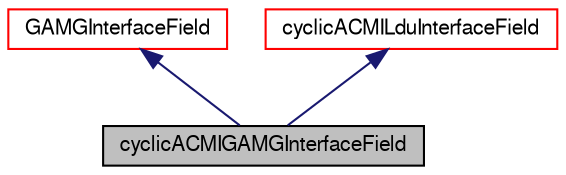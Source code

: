 digraph "cyclicACMIGAMGInterfaceField"
{
  bgcolor="transparent";
  edge [fontname="FreeSans",fontsize="10",labelfontname="FreeSans",labelfontsize="10"];
  node [fontname="FreeSans",fontsize="10",shape=record];
  Node5 [label="cyclicACMIGAMGInterfaceField",height=0.2,width=0.4,color="black", fillcolor="grey75", style="filled", fontcolor="black"];
  Node6 -> Node5 [dir="back",color="midnightblue",fontsize="10",style="solid",fontname="FreeSans"];
  Node6 [label="GAMGInterfaceField",height=0.2,width=0.4,color="red",URL="$a27010.html",tooltip="Abstract base class for GAMG agglomerated interface fields. "];
  Node8 -> Node5 [dir="back",color="midnightblue",fontsize="10",style="solid",fontname="FreeSans"];
  Node8 [label="cyclicACMILduInterfaceField",height=0.2,width=0.4,color="red",URL="$a24914.html",tooltip="Abstract base class for cyclic ACMI coupled interfaces. "];
}
